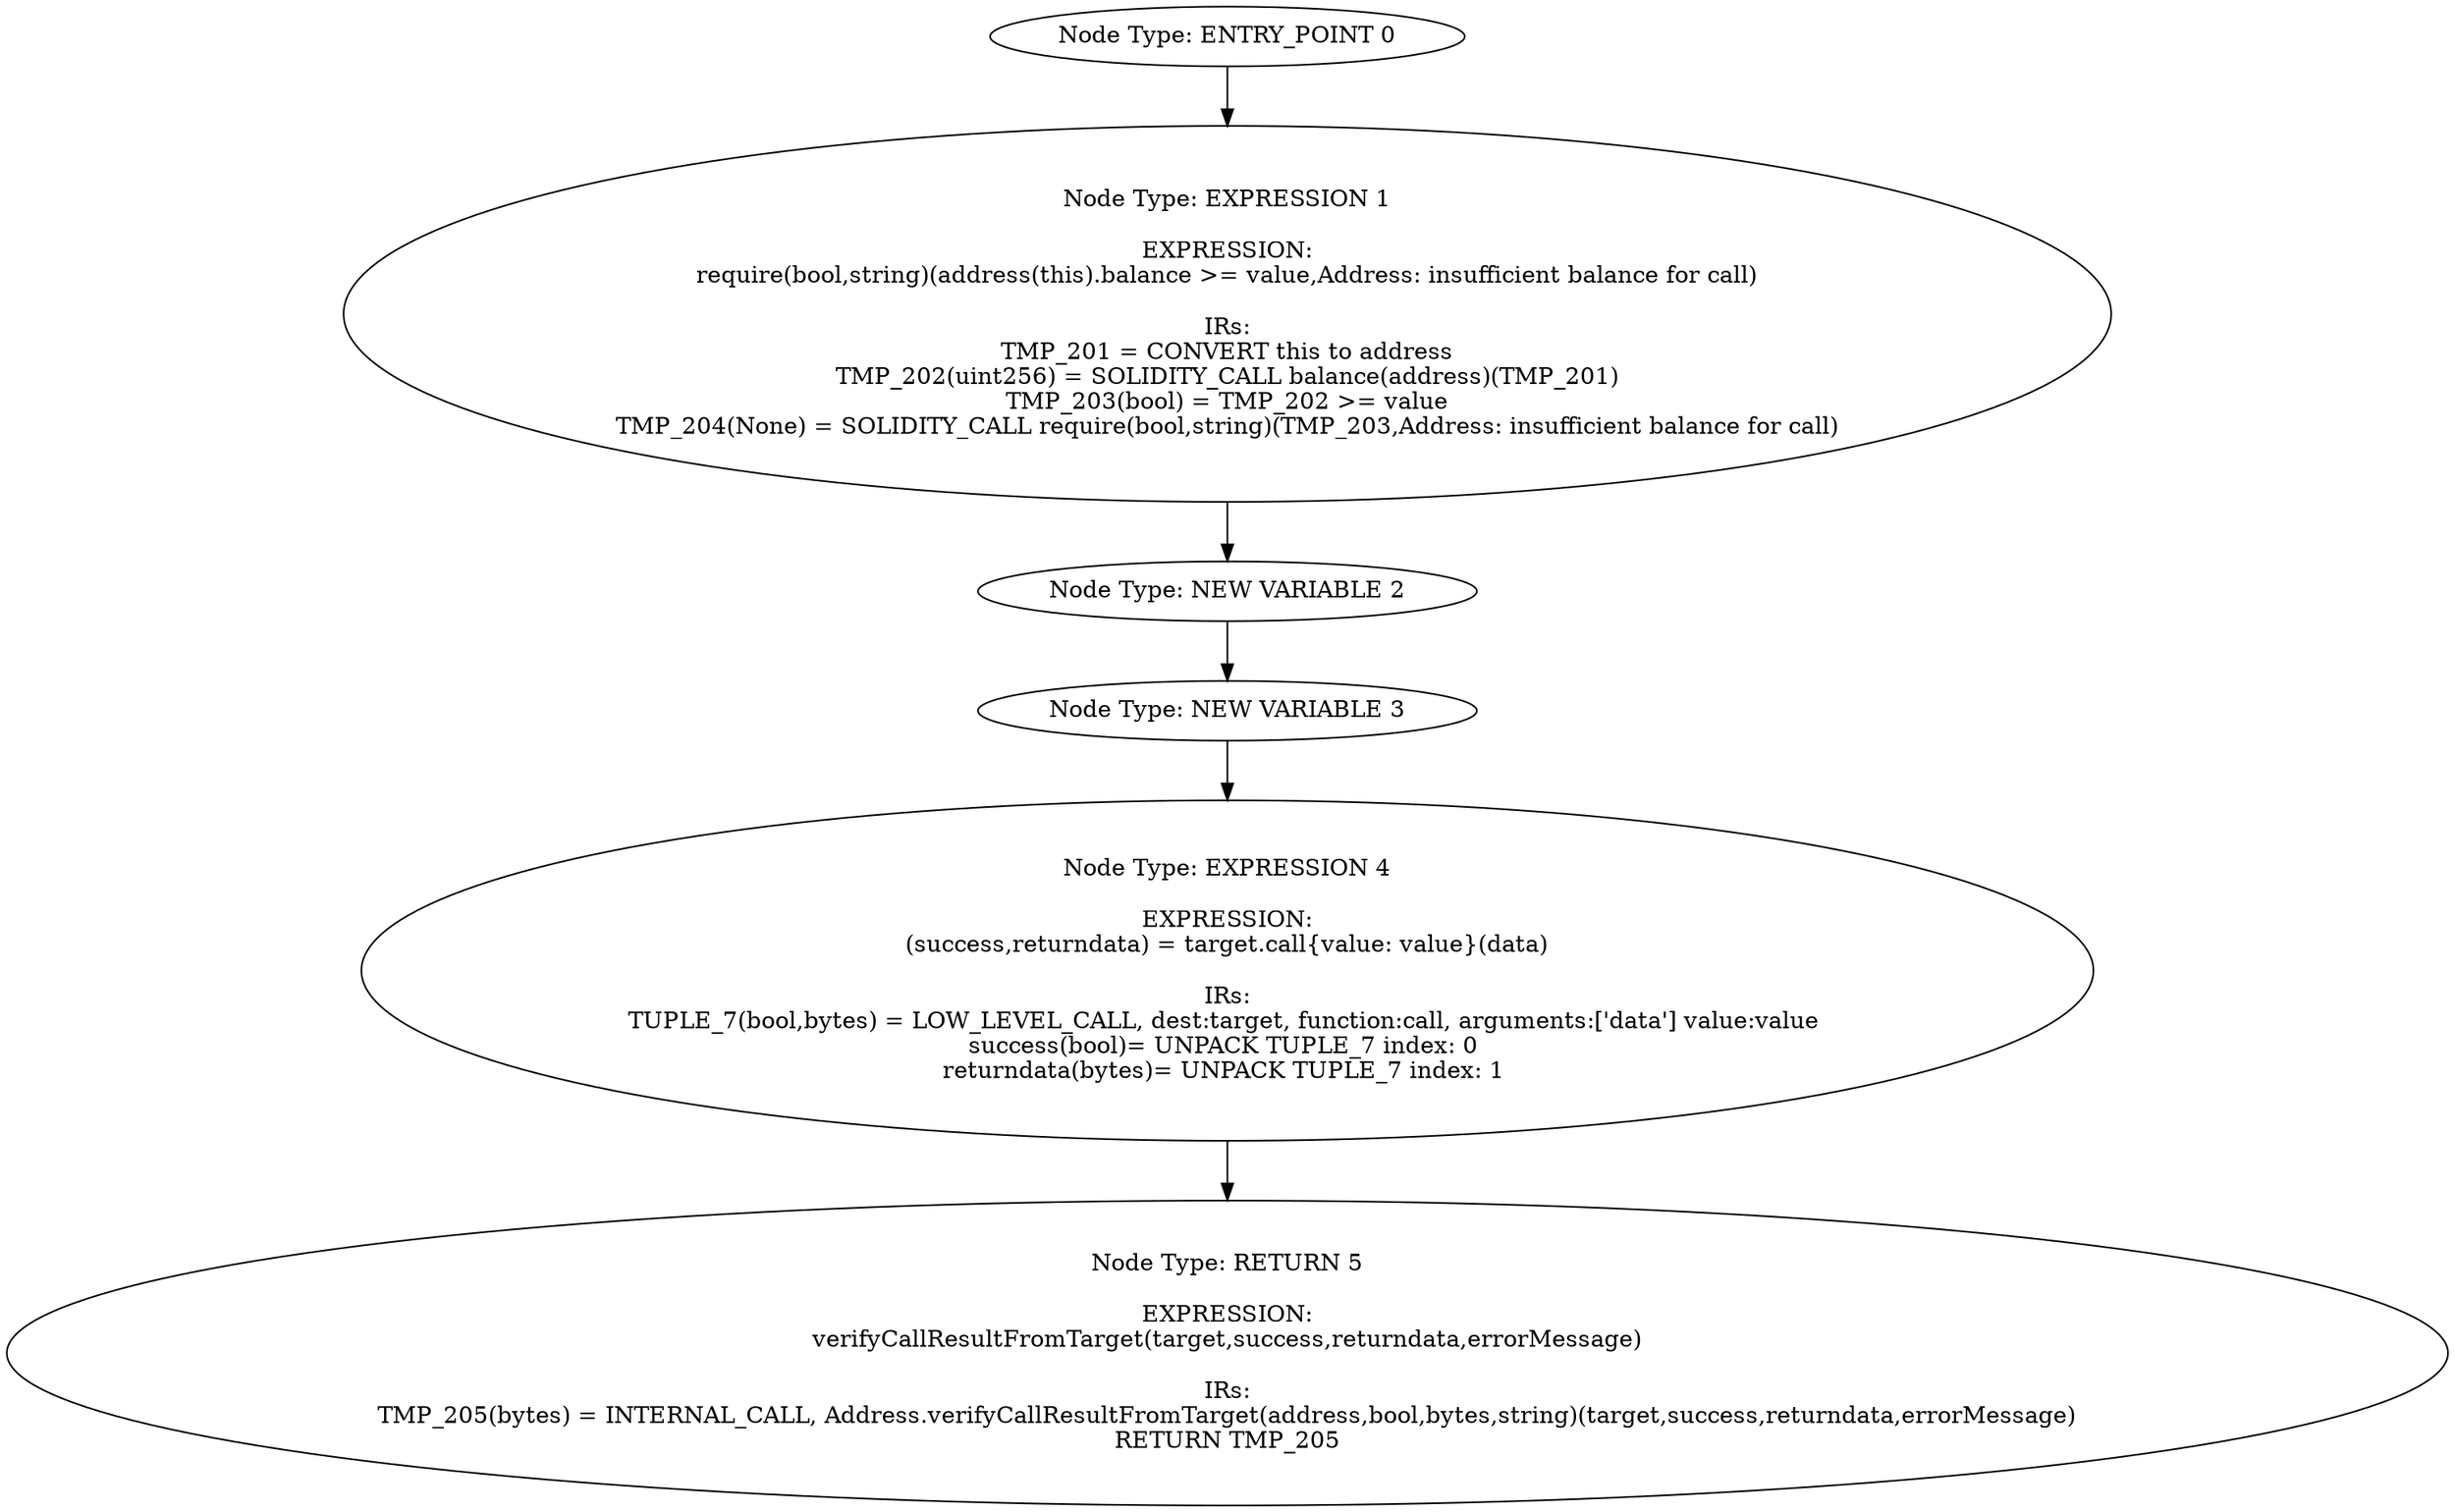 digraph{
0[label="Node Type: ENTRY_POINT 0
"];
0->1;
1[label="Node Type: EXPRESSION 1

EXPRESSION:
require(bool,string)(address(this).balance >= value,Address: insufficient balance for call)

IRs:
TMP_201 = CONVERT this to address
TMP_202(uint256) = SOLIDITY_CALL balance(address)(TMP_201)
TMP_203(bool) = TMP_202 >= value
TMP_204(None) = SOLIDITY_CALL require(bool,string)(TMP_203,Address: insufficient balance for call)"];
1->2;
2[label="Node Type: NEW VARIABLE 2
"];
2->3;
3[label="Node Type: NEW VARIABLE 3
"];
3->4;
4[label="Node Type: EXPRESSION 4

EXPRESSION:
(success,returndata) = target.call{value: value}(data)

IRs:
TUPLE_7(bool,bytes) = LOW_LEVEL_CALL, dest:target, function:call, arguments:['data'] value:value 
success(bool)= UNPACK TUPLE_7 index: 0 
returndata(bytes)= UNPACK TUPLE_7 index: 1 "];
4->5;
5[label="Node Type: RETURN 5

EXPRESSION:
verifyCallResultFromTarget(target,success,returndata,errorMessage)

IRs:
TMP_205(bytes) = INTERNAL_CALL, Address.verifyCallResultFromTarget(address,bool,bytes,string)(target,success,returndata,errorMessage)
RETURN TMP_205"];
}
